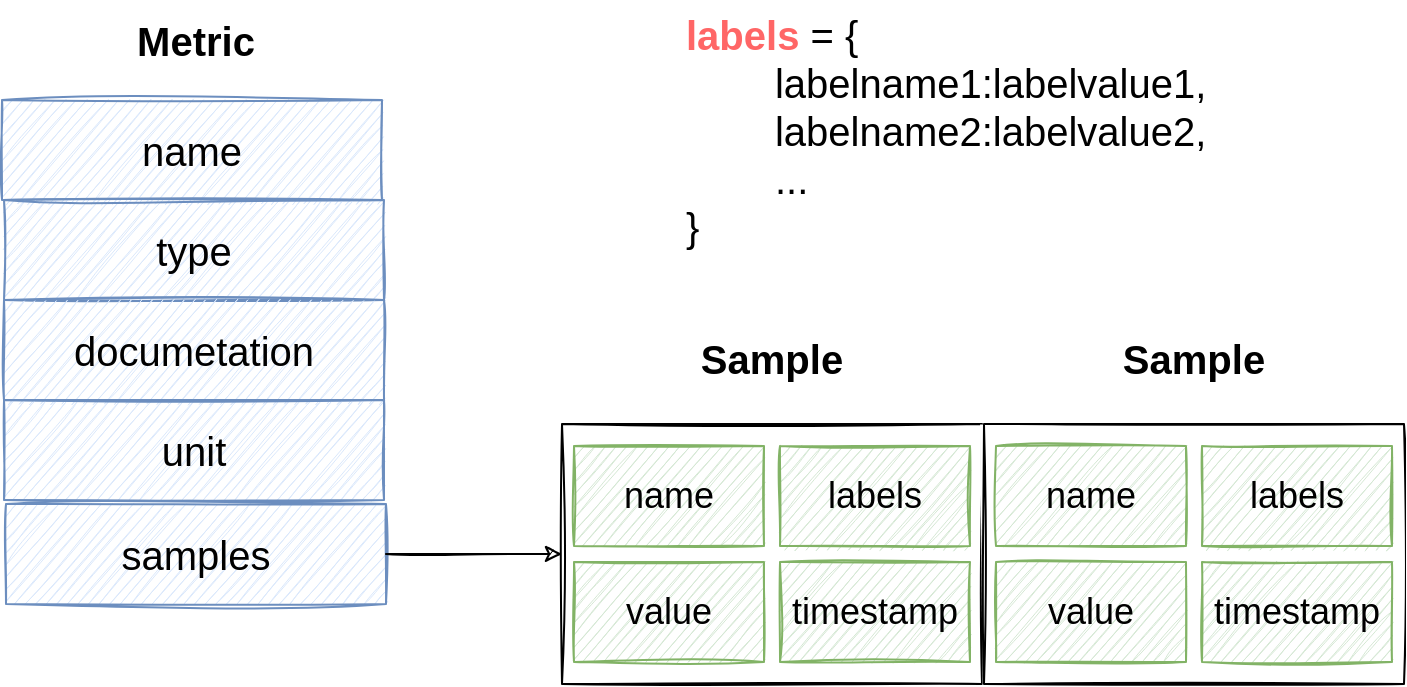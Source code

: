 <mxfile>
    <diagram id="Ap05u9rm1OCTvrzupSlR" name="Page-1">
        <mxGraphModel dx="1186" dy="465" grid="1" gridSize="10" guides="1" tooltips="1" connect="1" arrows="1" fold="1" page="1" pageScale="1" pageWidth="850" pageHeight="1100" math="0" shadow="0">
            <root>
                <mxCell id="0"/>
                <mxCell id="1" parent="0"/>
                <mxCell id="16" value="" style="rounded=0;whiteSpace=wrap;html=1;sketch=1;fontSize=20;" vertex="1" parent="1">
                    <mxGeometry x="400" y="352" width="210" height="130" as="geometry"/>
                </mxCell>
                <mxCell id="2" value="name" style="rounded=0;whiteSpace=wrap;html=1;sketch=1;fontSize=20;fillColor=#dae8fc;strokeColor=#6c8ebf;" vertex="1" parent="1">
                    <mxGeometry x="120" y="190" width="190" height="50" as="geometry"/>
                </mxCell>
                <mxCell id="3" value="Metric" style="text;html=1;strokeColor=none;fillColor=none;align=center;verticalAlign=middle;whiteSpace=wrap;rounded=0;sketch=1;fontSize=20;fontStyle=1" vertex="1" parent="1">
                    <mxGeometry x="172" y="140" width="90" height="40" as="geometry"/>
                </mxCell>
                <mxCell id="6" value="type" style="rounded=0;whiteSpace=wrap;html=1;sketch=1;fontSize=20;fillColor=#dae8fc;strokeColor=#6c8ebf;" vertex="1" parent="1">
                    <mxGeometry x="121" y="240" width="190" height="50" as="geometry"/>
                </mxCell>
                <mxCell id="7" value="documetation" style="rounded=0;whiteSpace=wrap;html=1;sketch=1;fontSize=20;fillColor=#dae8fc;strokeColor=#6c8ebf;" vertex="1" parent="1">
                    <mxGeometry x="121" y="290" width="190" height="50" as="geometry"/>
                </mxCell>
                <mxCell id="8" value="unit" style="rounded=0;whiteSpace=wrap;html=1;sketch=1;fontSize=20;fillColor=#dae8fc;strokeColor=#6c8ebf;" vertex="1" parent="1">
                    <mxGeometry x="121" y="340" width="190" height="50" as="geometry"/>
                </mxCell>
                <mxCell id="9" value="samples" style="rounded=0;whiteSpace=wrap;html=1;sketch=1;fontSize=20;fillColor=#dae8fc;strokeColor=#6c8ebf;" vertex="1" parent="1">
                    <mxGeometry x="122" y="392" width="190" height="50" as="geometry"/>
                </mxCell>
                <mxCell id="10" value="name" style="rounded=0;whiteSpace=wrap;html=1;sketch=1;fontSize=18;fillColor=#d5e8d4;strokeColor=#82b366;" vertex="1" parent="1">
                    <mxGeometry x="406" y="363" width="95" height="50" as="geometry"/>
                </mxCell>
                <mxCell id="11" value="labels" style="rounded=0;whiteSpace=wrap;html=1;sketch=1;fontSize=18;fillColor=#d5e8d4;strokeColor=#82b366;" vertex="1" parent="1">
                    <mxGeometry x="509" y="363" width="95" height="50" as="geometry"/>
                </mxCell>
                <mxCell id="12" value="value" style="rounded=0;whiteSpace=wrap;html=1;sketch=1;fontSize=18;fillColor=#d5e8d4;strokeColor=#82b366;" vertex="1" parent="1">
                    <mxGeometry x="406" y="421" width="95" height="50" as="geometry"/>
                </mxCell>
                <mxCell id="13" value="timestamp" style="rounded=0;whiteSpace=wrap;html=1;sketch=1;fontSize=18;fillColor=#d5e8d4;strokeColor=#82b366;" vertex="1" parent="1">
                    <mxGeometry x="509" y="421" width="95" height="50" as="geometry"/>
                </mxCell>
                <mxCell id="17" value="" style="rounded=0;whiteSpace=wrap;html=1;sketch=1;fontSize=20;" vertex="1" parent="1">
                    <mxGeometry x="611" y="352" width="210" height="130" as="geometry"/>
                </mxCell>
                <mxCell id="18" value="name" style="rounded=0;whiteSpace=wrap;html=1;sketch=1;fontSize=18;fillColor=#d5e8d4;strokeColor=#82b366;" vertex="1" parent="1">
                    <mxGeometry x="617" y="363" width="95" height="50" as="geometry"/>
                </mxCell>
                <mxCell id="19" value="labels" style="rounded=0;whiteSpace=wrap;html=1;sketch=1;fontSize=18;fillColor=#d5e8d4;strokeColor=#82b366;" vertex="1" parent="1">
                    <mxGeometry x="720" y="363" width="95" height="50" as="geometry"/>
                </mxCell>
                <mxCell id="20" value="value" style="rounded=0;whiteSpace=wrap;html=1;sketch=1;fontSize=18;fillColor=#d5e8d4;strokeColor=#82b366;" vertex="1" parent="1">
                    <mxGeometry x="617" y="421" width="95" height="50" as="geometry"/>
                </mxCell>
                <mxCell id="21" value="timestamp" style="rounded=0;whiteSpace=wrap;html=1;sketch=1;fontSize=18;fillColor=#d5e8d4;strokeColor=#82b366;" vertex="1" parent="1">
                    <mxGeometry x="720" y="421" width="95" height="50" as="geometry"/>
                </mxCell>
                <mxCell id="22" value="" style="endArrow=classic;html=1;fontSize=18;exitX=1;exitY=0.5;exitDx=0;exitDy=0;entryX=0;entryY=0.5;entryDx=0;entryDy=0;sketch=1;" edge="1" parent="1" source="9" target="16">
                    <mxGeometry width="50" height="50" relative="1" as="geometry">
                        <mxPoint x="340" y="460" as="sourcePoint"/>
                        <mxPoint x="390" y="410" as="targetPoint"/>
                    </mxGeometry>
                </mxCell>
                <mxCell id="23" value="Sample" style="text;html=1;strokeColor=none;fillColor=none;align=center;verticalAlign=middle;whiteSpace=wrap;rounded=0;sketch=1;fontSize=20;fontStyle=1" vertex="1" parent="1">
                    <mxGeometry x="460" y="299" width="90" height="40" as="geometry"/>
                </mxCell>
                <mxCell id="24" value="Sample" style="text;html=1;strokeColor=none;fillColor=none;align=center;verticalAlign=middle;whiteSpace=wrap;rounded=0;sketch=1;fontSize=20;fontStyle=1" vertex="1" parent="1">
                    <mxGeometry x="671" y="299" width="90" height="40" as="geometry"/>
                </mxCell>
                <mxCell id="26" value="&lt;div&gt;&lt;b&gt;&lt;font color=&quot;#ff6666&quot;&gt;labels&lt;/font&gt;&lt;/b&gt; = {&lt;/div&gt;&amp;nbsp; &amp;nbsp; &amp;nbsp; &amp;nbsp; labelname1:labelvalue1, &lt;br&gt;&lt;div&gt;&lt;span&gt;&amp;nbsp; &amp;nbsp; &amp;nbsp; &amp;nbsp; labelname2:labelvalue2,&lt;/span&gt;&lt;/div&gt;&lt;div&gt;&lt;span&gt;&amp;nbsp; &amp;nbsp; &amp;nbsp; &amp;nbsp; ...&lt;/span&gt;&lt;/div&gt;&lt;div&gt;&lt;span&gt;}&lt;/span&gt;&lt;/div&gt;" style="text;html=1;strokeColor=none;fillColor=none;align=left;verticalAlign=middle;whiteSpace=wrap;rounded=0;sketch=1;fontSize=20;" vertex="1" parent="1">
                    <mxGeometry x="460" y="140" width="330" height="130" as="geometry"/>
                </mxCell>
            </root>
        </mxGraphModel>
    </diagram>
</mxfile>